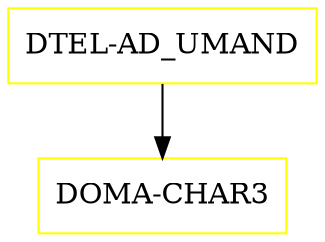 digraph G {
  "DTEL-AD_UMAND" [shape=box,color=yellow];
  "DOMA-CHAR3" [shape=box,color=yellow,URL="./DOMA_CHAR3.html"];
  "DTEL-AD_UMAND" -> "DOMA-CHAR3";
}
